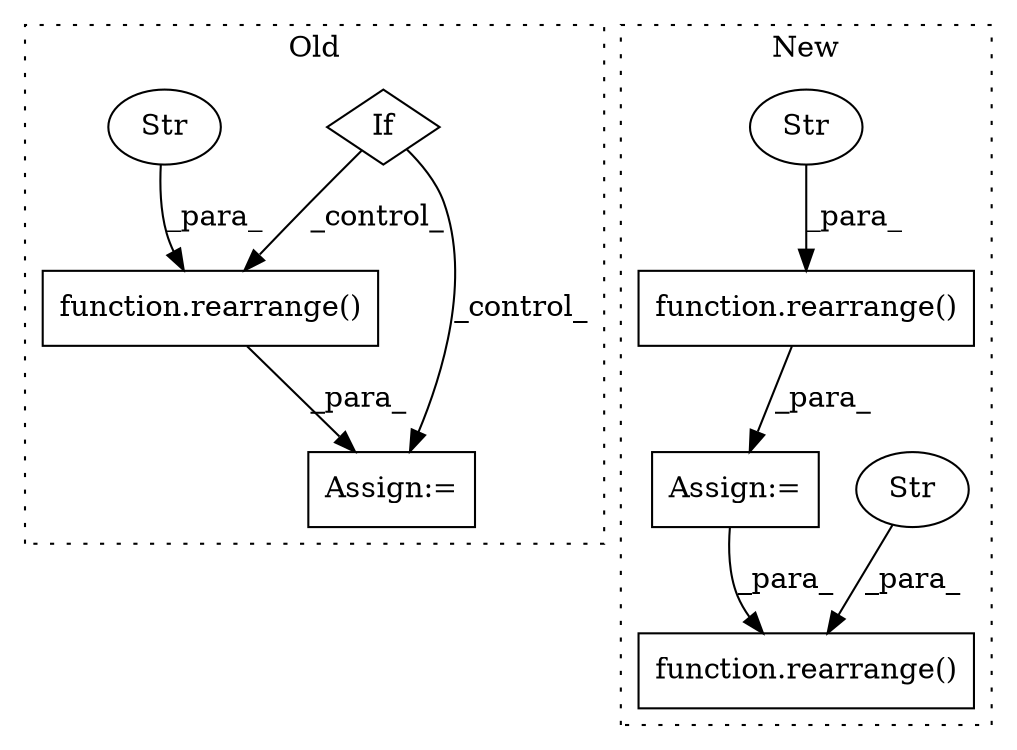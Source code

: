 digraph G {
subgraph cluster0 {
1 [label="If" a="96" s="2836,2889" l="3,14" shape="diamond"];
5 [label="Assign:=" a="68" s="3243" l="3" shape="box"];
8 [label="function.rearrange()" a="75" s="3065,3099" l="10,1" shape="box"];
9 [label="Str" a="66" s="3081" l="18" shape="ellipse"];
label = "Old";
style="dotted";
}
subgraph cluster1 {
2 [label="function.rearrange()" a="75" s="4049,4081" l="10,1" shape="box"];
3 [label="Str" a="66" s="4065" l="16" shape="ellipse"];
4 [label="Assign:=" a="68" s="3633" l="3" shape="box"];
6 [label="function.rearrange()" a="75" s="3555,3597" l="10,1" shape="box"];
7 [label="Str" a="66" s="3579" l="18" shape="ellipse"];
label = "New";
style="dotted";
}
1 -> 8 [label="_control_"];
1 -> 5 [label="_control_"];
3 -> 2 [label="_para_"];
4 -> 2 [label="_para_"];
6 -> 4 [label="_para_"];
7 -> 6 [label="_para_"];
8 -> 5 [label="_para_"];
9 -> 8 [label="_para_"];
}